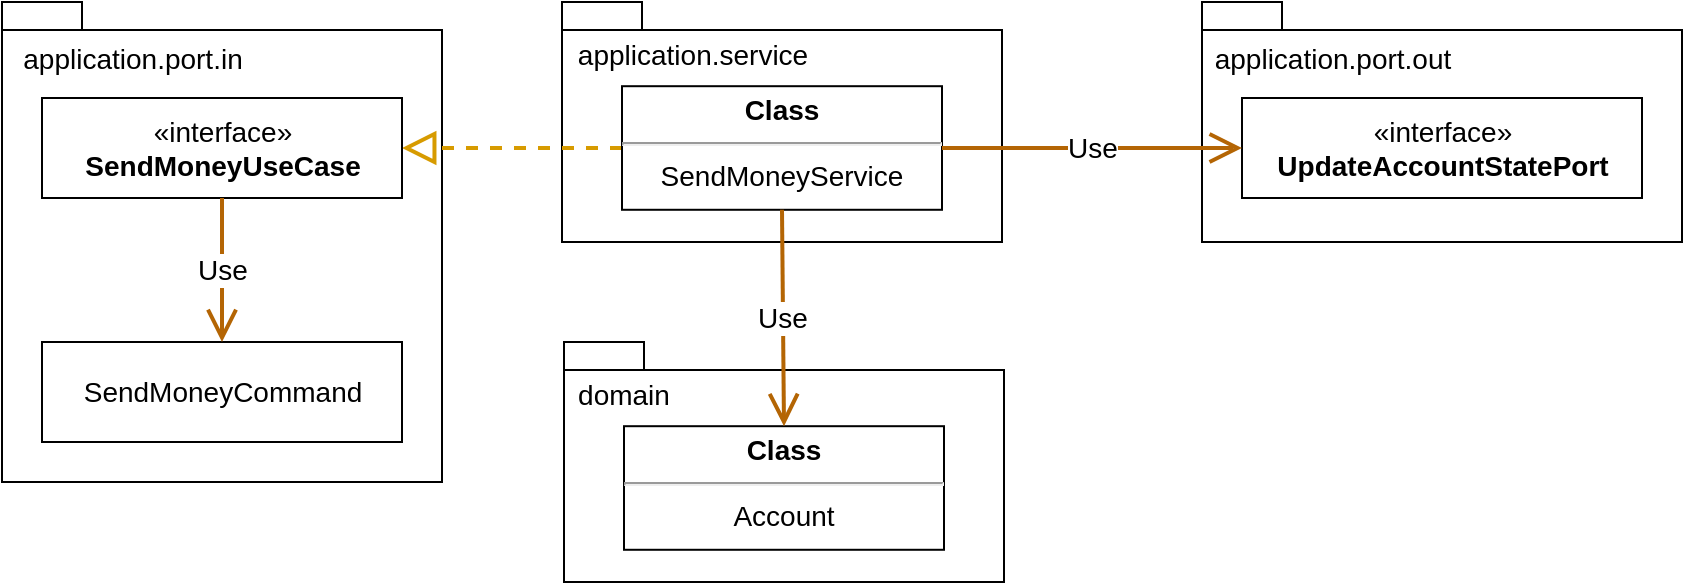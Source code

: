 <mxfile version="14.6.13" type="device"><diagram id="6GEf30ZUJlvTG3hTVNuq" name="Page-1"><mxGraphModel dx="1344" dy="823" grid="1" gridSize="10" guides="1" tooltips="1" connect="1" arrows="1" fold="1" page="1" pageScale="1" pageWidth="1100" pageHeight="850" math="0" shadow="0"><root><mxCell id="0"/><mxCell id="1" parent="0"/><mxCell id="l_tDdWZ1iGcBqZvS5Zs7-25" value="" style="shape=folder;fontStyle=1;spacingTop=10;tabWidth=40;tabHeight=14;tabPosition=left;html=1;" parent="1" vertex="1"><mxGeometry x="640" y="40" width="240" height="120" as="geometry"/></mxCell><mxCell id="l_tDdWZ1iGcBqZvS5Zs7-19" value="" style="shape=folder;fontStyle=1;spacingTop=10;tabWidth=40;tabHeight=14;tabPosition=left;html=1;" parent="1" vertex="1"><mxGeometry x="320" y="40" width="220" height="120" as="geometry"/></mxCell><mxCell id="l_tDdWZ1iGcBqZvS5Zs7-7" value="" style="shape=folder;fontStyle=1;spacingTop=10;tabWidth=40;tabHeight=14;tabPosition=left;html=1;" parent="1" vertex="1"><mxGeometry x="40" y="40" width="220" height="240" as="geometry"/></mxCell><mxCell id="l_tDdWZ1iGcBqZvS5Zs7-23" value="" style="endArrow=block;dashed=1;endFill=0;endSize=12;html=1;strokeWidth=2;fillColor=#ffe6cc;strokeColor=#d79b00;entryX=1;entryY=0.5;entryDx=0;entryDy=0;exitX=0;exitY=0.5;exitDx=0;exitDy=0;" parent="1" source="l_tDdWZ1iGcBqZvS5Zs7-21" target="l_tDdWZ1iGcBqZvS5Zs7-11" edge="1"><mxGeometry width="160" relative="1" as="geometry"><mxPoint x="790" y="220" as="sourcePoint"/><mxPoint x="800" y="90" as="targetPoint"/></mxGeometry></mxCell><mxCell id="l_tDdWZ1iGcBqZvS5Zs7-26" value="application.port.out" style="text;strokeColor=none;fillColor=none;align=center;verticalAlign=middle;spacingLeft=4;spacingRight=4;overflow=hidden;rotatable=0;points=[[0,0.5],[1,0.5]];portConstraint=eastwest;fontSize=14;" parent="1" vertex="1"><mxGeometry x="641" y="56.29" width="129" height="22.29" as="geometry"/></mxCell><mxCell id="l_tDdWZ1iGcBqZvS5Zs7-29" value="«interface»&lt;br style=&quot;font-size: 14px&quot;&gt;&lt;b style=&quot;font-size: 14px&quot;&gt;UpdateAccountStatePort&lt;/b&gt;" style="html=1;fillColor=none;align=center;fontSize=14;" parent="1" vertex="1"><mxGeometry x="660" y="88" width="200" height="50" as="geometry"/></mxCell><mxCell id="l_tDdWZ1iGcBqZvS5Zs7-8" value="application.port.in" style="text;strokeColor=none;fillColor=none;align=center;verticalAlign=middle;spacingLeft=4;spacingRight=4;overflow=hidden;rotatable=0;points=[[0,0.5],[1,0.5]];portConstraint=eastwest;fontSize=14;" parent="1" vertex="1"><mxGeometry x="41" y="56.29" width="129" height="22.29" as="geometry"/></mxCell><mxCell id="l_tDdWZ1iGcBqZvS5Zs7-11" value="«interface»&lt;br style=&quot;font-size: 14px;&quot;&gt;&lt;b style=&quot;font-size: 14px;&quot;&gt;SendMoneyUseCase&lt;/b&gt;" style="html=1;fillColor=none;align=center;fontSize=14;" parent="1" vertex="1"><mxGeometry x="60" y="88" width="180" height="50" as="geometry"/></mxCell><mxCell id="2z9AGh8HC--6YzMXMAsB-3" value="SendMoneyCommand" style="html=1;fontSize=14;" vertex="1" parent="1"><mxGeometry x="60" y="210" width="180" height="50" as="geometry"/></mxCell><mxCell id="2z9AGh8HC--6YzMXMAsB-4" value="Use" style="endArrow=open;endSize=12;html=1;fontSize=14;exitX=0.5;exitY=1;exitDx=0;exitDy=0;entryX=0.5;entryY=0;entryDx=0;entryDy=0;strokeWidth=2;fillColor=#fad7ac;strokeColor=#b46504;" edge="1" parent="1" source="l_tDdWZ1iGcBqZvS5Zs7-11" target="2z9AGh8HC--6YzMXMAsB-3"><mxGeometry width="160" relative="1" as="geometry"><mxPoint x="70" y="350" as="sourcePoint"/><mxPoint x="230" y="350" as="targetPoint"/></mxGeometry></mxCell><mxCell id="l_tDdWZ1iGcBqZvS5Zs7-20" value="application.service" style="text;strokeColor=none;fillColor=none;align=center;verticalAlign=middle;spacingLeft=4;spacingRight=4;overflow=hidden;rotatable=0;points=[[0,0.5],[1,0.5]];portConstraint=eastwest;fontSize=14;" parent="1" vertex="1"><mxGeometry x="321" y="52.52" width="129" height="26.06" as="geometry"/></mxCell><mxCell id="l_tDdWZ1iGcBqZvS5Zs7-21" value="&lt;p style=&quot;margin: 4px 0px 0px; font-size: 14px;&quot;&gt;&lt;b style=&quot;font-size: 14px;&quot;&gt;Class&lt;/b&gt;&lt;/p&gt;&lt;hr style=&quot;font-size: 14px;&quot;&gt;&lt;div style=&quot;height: 2px; font-size: 14px;&quot;&gt;SendMoneyService&lt;/div&gt;" style="verticalAlign=middle;align=center;overflow=fill;fontSize=14;fontFamily=Helvetica;html=1;" parent="1" vertex="1"><mxGeometry x="350" y="82.1" width="160" height="61.79" as="geometry"/></mxCell><mxCell id="2z9AGh8HC--6YzMXMAsB-5" value="" style="shape=folder;fontStyle=1;spacingTop=10;tabWidth=40;tabHeight=14;tabPosition=left;html=1;" vertex="1" parent="1"><mxGeometry x="321" y="210" width="220" height="120" as="geometry"/></mxCell><mxCell id="2z9AGh8HC--6YzMXMAsB-6" value="domain" style="text;strokeColor=none;fillColor=none;align=center;verticalAlign=middle;spacingLeft=4;spacingRight=4;overflow=hidden;rotatable=0;points=[[0,0.5],[1,0.5]];portConstraint=eastwest;fontSize=14;" vertex="1" parent="1"><mxGeometry x="322" y="222.52" width="58" height="26.06" as="geometry"/></mxCell><mxCell id="2z9AGh8HC--6YzMXMAsB-7" value="&lt;p style=&quot;margin: 4px 0px 0px ; font-size: 14px&quot;&gt;&lt;b style=&quot;font-size: 14px&quot;&gt;Class&lt;/b&gt;&lt;/p&gt;&lt;hr style=&quot;font-size: 14px&quot;&gt;&lt;div style=&quot;height: 2px ; font-size: 14px&quot;&gt;Account&lt;/div&gt;" style="verticalAlign=middle;align=center;overflow=fill;fontSize=14;fontFamily=Helvetica;html=1;" vertex="1" parent="1"><mxGeometry x="351" y="252.1" width="160" height="61.79" as="geometry"/></mxCell><mxCell id="2z9AGh8HC--6YzMXMAsB-8" value="Use" style="endArrow=open;endSize=12;html=1;fontSize=14;exitX=0.5;exitY=1;exitDx=0;exitDy=0;entryX=0.5;entryY=0;entryDx=0;entryDy=0;strokeWidth=2;fillColor=#fad7ac;strokeColor=#b46504;" edge="1" parent="1" source="l_tDdWZ1iGcBqZvS5Zs7-21" target="2z9AGh8HC--6YzMXMAsB-7"><mxGeometry width="160" relative="1" as="geometry"><mxPoint x="630" y="176.58" as="sourcePoint"/><mxPoint x="630" y="248.58" as="targetPoint"/></mxGeometry></mxCell><mxCell id="2z9AGh8HC--6YzMXMAsB-10" value="Use" style="endArrow=open;endSize=12;html=1;fontSize=14;exitX=1;exitY=0.5;exitDx=0;exitDy=0;entryX=0;entryY=0.5;entryDx=0;entryDy=0;strokeWidth=2;fillColor=#fad7ac;strokeColor=#b46504;" edge="1" parent="1" source="l_tDdWZ1iGcBqZvS5Zs7-21" target="l_tDdWZ1iGcBqZvS5Zs7-29"><mxGeometry width="160" relative="1" as="geometry"><mxPoint x="570" y="151.79" as="sourcePoint"/><mxPoint x="571" y="260.0" as="targetPoint"/></mxGeometry></mxCell></root></mxGraphModel></diagram></mxfile>